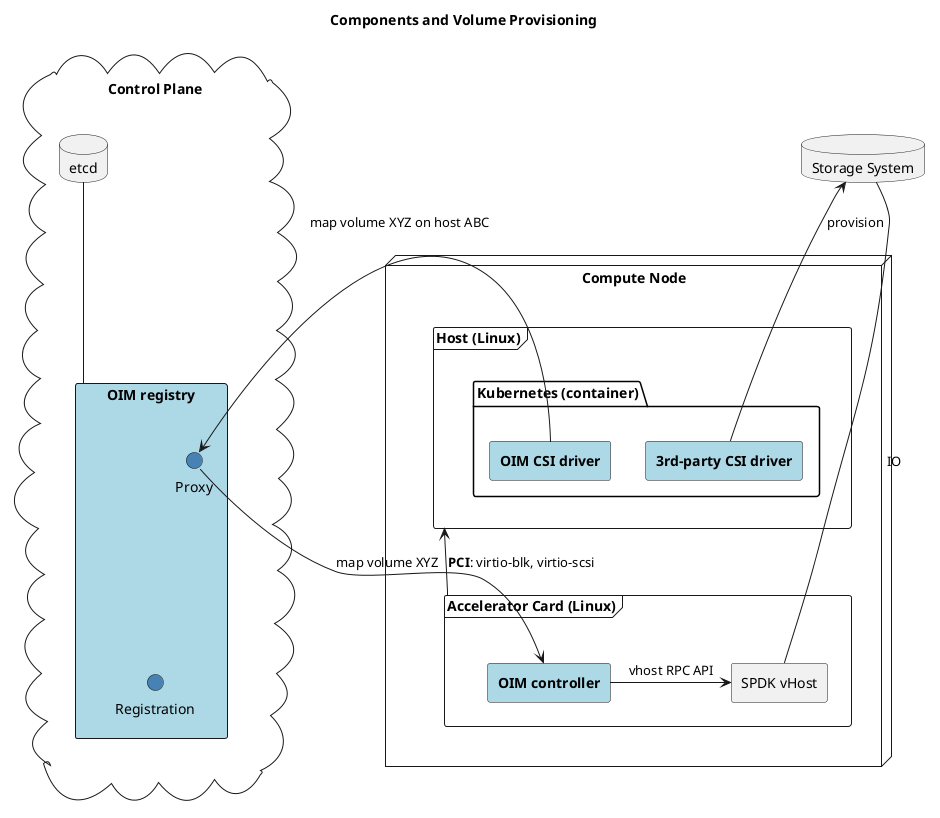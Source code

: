 @startuml

'left to right direction

title Components and Volume Provisioning

node "Compute Node" as computenode {
    frame "Host (Linux)" as host {
        package "Kubernetes (container)" {
            rectangle "**OIM CSI driver**" as oimdriver #LightBlue
            rectangle "**3rd-party CSI driver**" as otherdriver #LightBlue
            oimdriver -[hidden]> otherdriver
        }
    }

    frame "Accelerator Card (Linux)" as card {
        rectangle "SPDK vHost" as spdk
        rectangle "**OIM controller**" as controller #LightBlue {

        }

        spdk <- controller : vhost RPC API
    }

    host <-- card : **PCI**: virtio-blk, virtio-scsi
}

cloud "Control Plane" as controlplane {
    database etcd

    rectangle "OIM registry" as registry #LightBlue {
        interface Proxy #SteelBlue
        interface Registration #SteelBlue
        Proxy -[hidden]-> Registration
    }

    etcd -- registry
}

Proxy <- oimdriver : map volume XYZ on host ABC
Proxy -> controller : map volume XYZ

controlplane -[hidden]> computenode

database "Storage System" as storage

storage <-- otherdriver : provision
storage -- spdk : IO

@enduml

